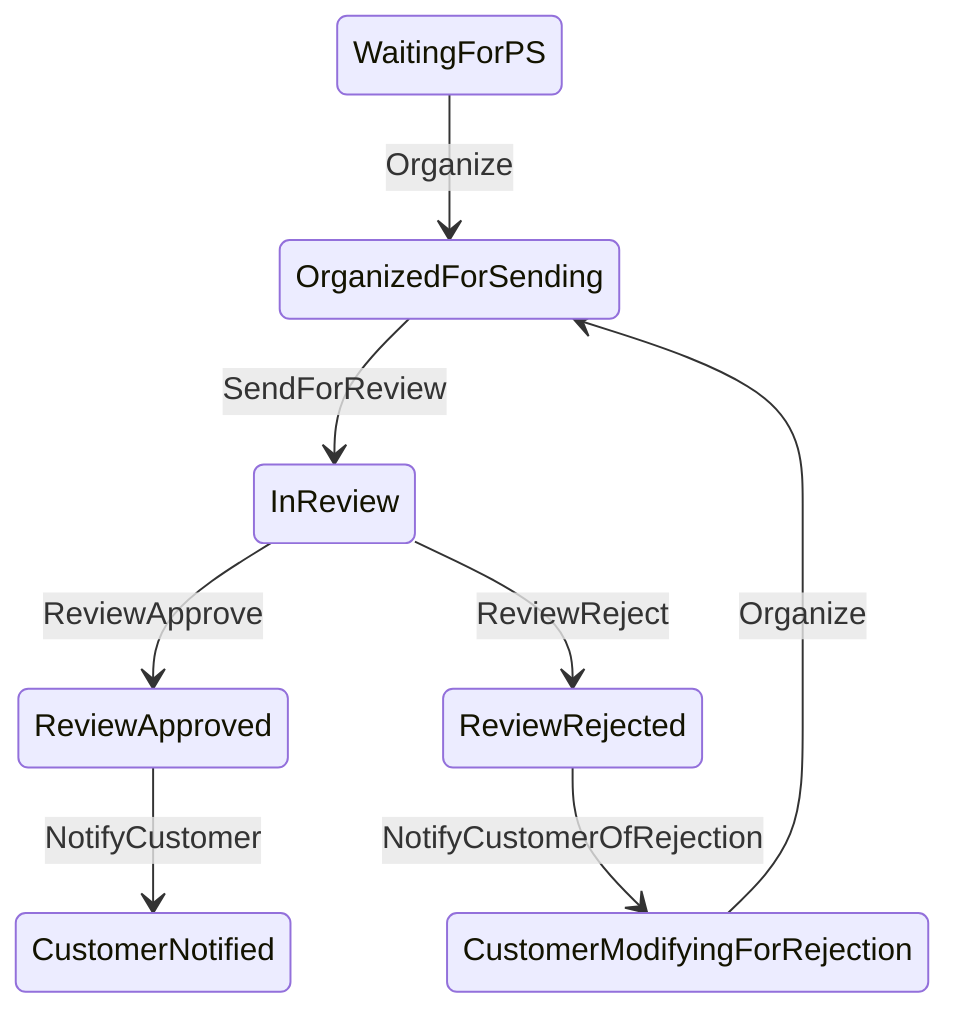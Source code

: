 stateDiagram-v2
WaitingForPS --> OrganizedForSending : Organize
OrganizedForSending --> InReview : SendForReview
InReview --> ReviewApproved : ReviewApprove
InReview --> ReviewRejected : ReviewReject
ReviewApproved --> CustomerNotified : NotifyCustomer
ReviewRejected --> CustomerModifyingForRejection : NotifyCustomerOfRejection
CustomerModifyingForRejection --> OrganizedForSending : Organize